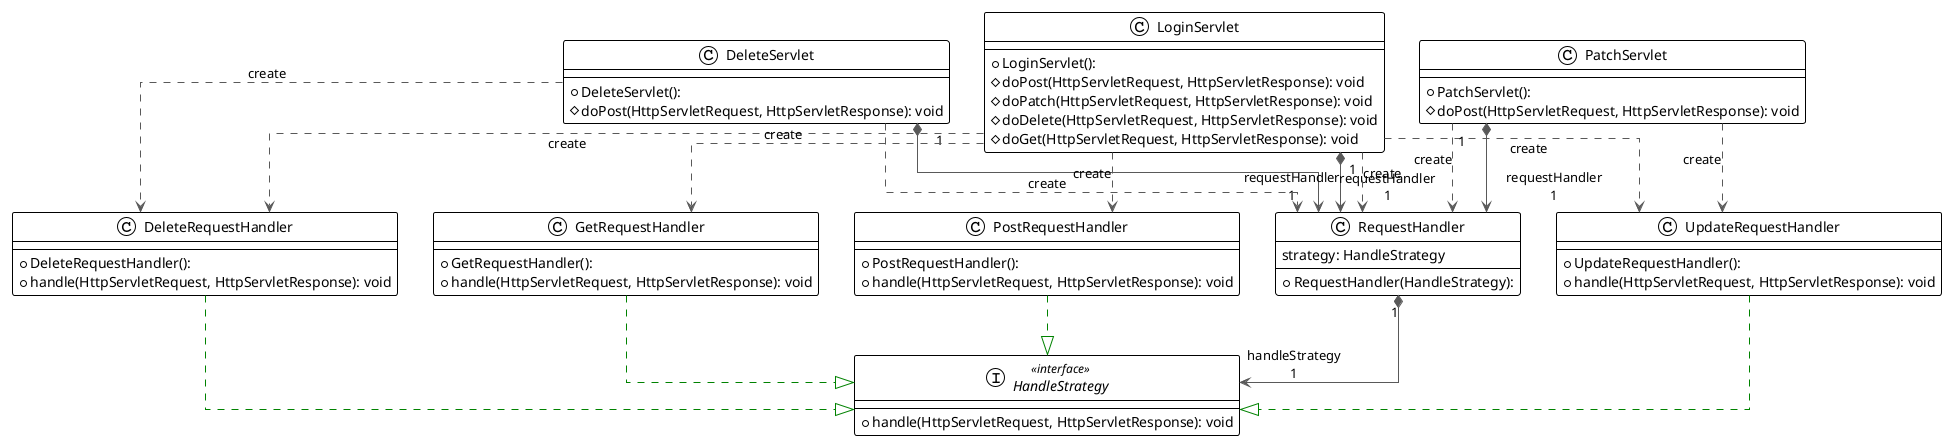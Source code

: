@startuml

!theme plain
top to bottom direction
skinparam linetype ortho

class DeleteRequestHandler {
  + DeleteRequestHandler(): 
  + handle(HttpServletRequest, HttpServletResponse): void
}
class DeleteServlet {
  + DeleteServlet(): 
  # doPost(HttpServletRequest, HttpServletResponse): void
}
class GetRequestHandler {
  + GetRequestHandler(): 
  + handle(HttpServletRequest, HttpServletResponse): void
}
interface HandleStrategy << interface >> {
  + handle(HttpServletRequest, HttpServletResponse): void
}
class LoginServlet {
  + LoginServlet(): 
  # doPost(HttpServletRequest, HttpServletResponse): void
  # doPatch(HttpServletRequest, HttpServletResponse): void
  # doDelete(HttpServletRequest, HttpServletResponse): void
  # doGet(HttpServletRequest, HttpServletResponse): void
}
class PatchServlet {
  + PatchServlet(): 
  # doPost(HttpServletRequest, HttpServletResponse): void
}
class PostRequestHandler {
  + PostRequestHandler(): 
  + handle(HttpServletRequest, HttpServletResponse): void
}
class RequestHandler {
  + RequestHandler(HandleStrategy): 
   strategy: HandleStrategy
}
class UpdateRequestHandler {
  + UpdateRequestHandler(): 
  + handle(HttpServletRequest, HttpServletResponse): void
}

DeleteRequestHandler  -[#008200,dashed]-^  HandleStrategy       
DeleteServlet         -[#595959,dashed]->  DeleteRequestHandler : "«create»"
DeleteServlet        "1" *-[#595959,plain]-> "requestHandler\n1" RequestHandler       
DeleteServlet         -[#595959,dashed]->  RequestHandler       : "«create»"
GetRequestHandler     -[#008200,dashed]-^  HandleStrategy       
LoginServlet          -[#595959,dashed]->  DeleteRequestHandler : "«create»"
LoginServlet          -[#595959,dashed]->  GetRequestHandler    : "«create»"
LoginServlet          -[#595959,dashed]->  PostRequestHandler   : "«create»"
LoginServlet         "1" *-[#595959,plain]-> "requestHandler\n1" RequestHandler       
LoginServlet          -[#595959,dashed]->  RequestHandler       : "«create»"
LoginServlet          -[#595959,dashed]->  UpdateRequestHandler : "«create»"
PatchServlet          -[#595959,dashed]->  RequestHandler       : "«create»"
PatchServlet         "1" *-[#595959,plain]-> "requestHandler\n1" RequestHandler       
PatchServlet          -[#595959,dashed]->  UpdateRequestHandler : "«create»"
PostRequestHandler    -[#008200,dashed]-^  HandleStrategy       
RequestHandler       "1" *-[#595959,plain]-> "handleStrategy\n1" HandleStrategy       
UpdateRequestHandler  -[#008200,dashed]-^  HandleStrategy       
@enduml
